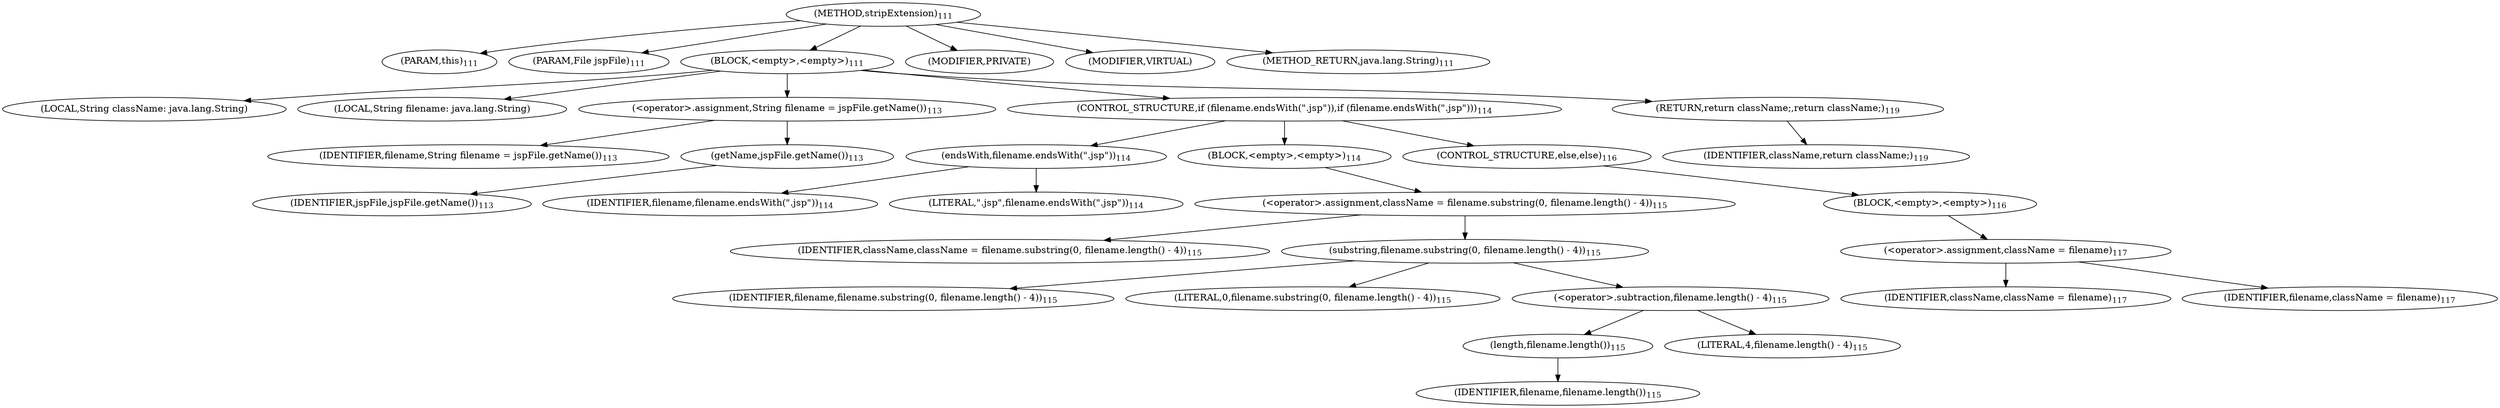 digraph "stripExtension" {  
"142" [label = <(METHOD,stripExtension)<SUB>111</SUB>> ]
"143" [label = <(PARAM,this)<SUB>111</SUB>> ]
"144" [label = <(PARAM,File jspFile)<SUB>111</SUB>> ]
"145" [label = <(BLOCK,&lt;empty&gt;,&lt;empty&gt;)<SUB>111</SUB>> ]
"146" [label = <(LOCAL,String className: java.lang.String)> ]
"147" [label = <(LOCAL,String filename: java.lang.String)> ]
"148" [label = <(&lt;operator&gt;.assignment,String filename = jspFile.getName())<SUB>113</SUB>> ]
"149" [label = <(IDENTIFIER,filename,String filename = jspFile.getName())<SUB>113</SUB>> ]
"150" [label = <(getName,jspFile.getName())<SUB>113</SUB>> ]
"151" [label = <(IDENTIFIER,jspFile,jspFile.getName())<SUB>113</SUB>> ]
"152" [label = <(CONTROL_STRUCTURE,if (filename.endsWith(&quot;.jsp&quot;)),if (filename.endsWith(&quot;.jsp&quot;)))<SUB>114</SUB>> ]
"153" [label = <(endsWith,filename.endsWith(&quot;.jsp&quot;))<SUB>114</SUB>> ]
"154" [label = <(IDENTIFIER,filename,filename.endsWith(&quot;.jsp&quot;))<SUB>114</SUB>> ]
"155" [label = <(LITERAL,&quot;.jsp&quot;,filename.endsWith(&quot;.jsp&quot;))<SUB>114</SUB>> ]
"156" [label = <(BLOCK,&lt;empty&gt;,&lt;empty&gt;)<SUB>114</SUB>> ]
"157" [label = <(&lt;operator&gt;.assignment,className = filename.substring(0, filename.length() - 4))<SUB>115</SUB>> ]
"158" [label = <(IDENTIFIER,className,className = filename.substring(0, filename.length() - 4))<SUB>115</SUB>> ]
"159" [label = <(substring,filename.substring(0, filename.length() - 4))<SUB>115</SUB>> ]
"160" [label = <(IDENTIFIER,filename,filename.substring(0, filename.length() - 4))<SUB>115</SUB>> ]
"161" [label = <(LITERAL,0,filename.substring(0, filename.length() - 4))<SUB>115</SUB>> ]
"162" [label = <(&lt;operator&gt;.subtraction,filename.length() - 4)<SUB>115</SUB>> ]
"163" [label = <(length,filename.length())<SUB>115</SUB>> ]
"164" [label = <(IDENTIFIER,filename,filename.length())<SUB>115</SUB>> ]
"165" [label = <(LITERAL,4,filename.length() - 4)<SUB>115</SUB>> ]
"166" [label = <(CONTROL_STRUCTURE,else,else)<SUB>116</SUB>> ]
"167" [label = <(BLOCK,&lt;empty&gt;,&lt;empty&gt;)<SUB>116</SUB>> ]
"168" [label = <(&lt;operator&gt;.assignment,className = filename)<SUB>117</SUB>> ]
"169" [label = <(IDENTIFIER,className,className = filename)<SUB>117</SUB>> ]
"170" [label = <(IDENTIFIER,filename,className = filename)<SUB>117</SUB>> ]
"171" [label = <(RETURN,return className;,return className;)<SUB>119</SUB>> ]
"172" [label = <(IDENTIFIER,className,return className;)<SUB>119</SUB>> ]
"173" [label = <(MODIFIER,PRIVATE)> ]
"174" [label = <(MODIFIER,VIRTUAL)> ]
"175" [label = <(METHOD_RETURN,java.lang.String)<SUB>111</SUB>> ]
  "142" -> "143" 
  "142" -> "144" 
  "142" -> "145" 
  "142" -> "173" 
  "142" -> "174" 
  "142" -> "175" 
  "145" -> "146" 
  "145" -> "147" 
  "145" -> "148" 
  "145" -> "152" 
  "145" -> "171" 
  "148" -> "149" 
  "148" -> "150" 
  "150" -> "151" 
  "152" -> "153" 
  "152" -> "156" 
  "152" -> "166" 
  "153" -> "154" 
  "153" -> "155" 
  "156" -> "157" 
  "157" -> "158" 
  "157" -> "159" 
  "159" -> "160" 
  "159" -> "161" 
  "159" -> "162" 
  "162" -> "163" 
  "162" -> "165" 
  "163" -> "164" 
  "166" -> "167" 
  "167" -> "168" 
  "168" -> "169" 
  "168" -> "170" 
  "171" -> "172" 
}
